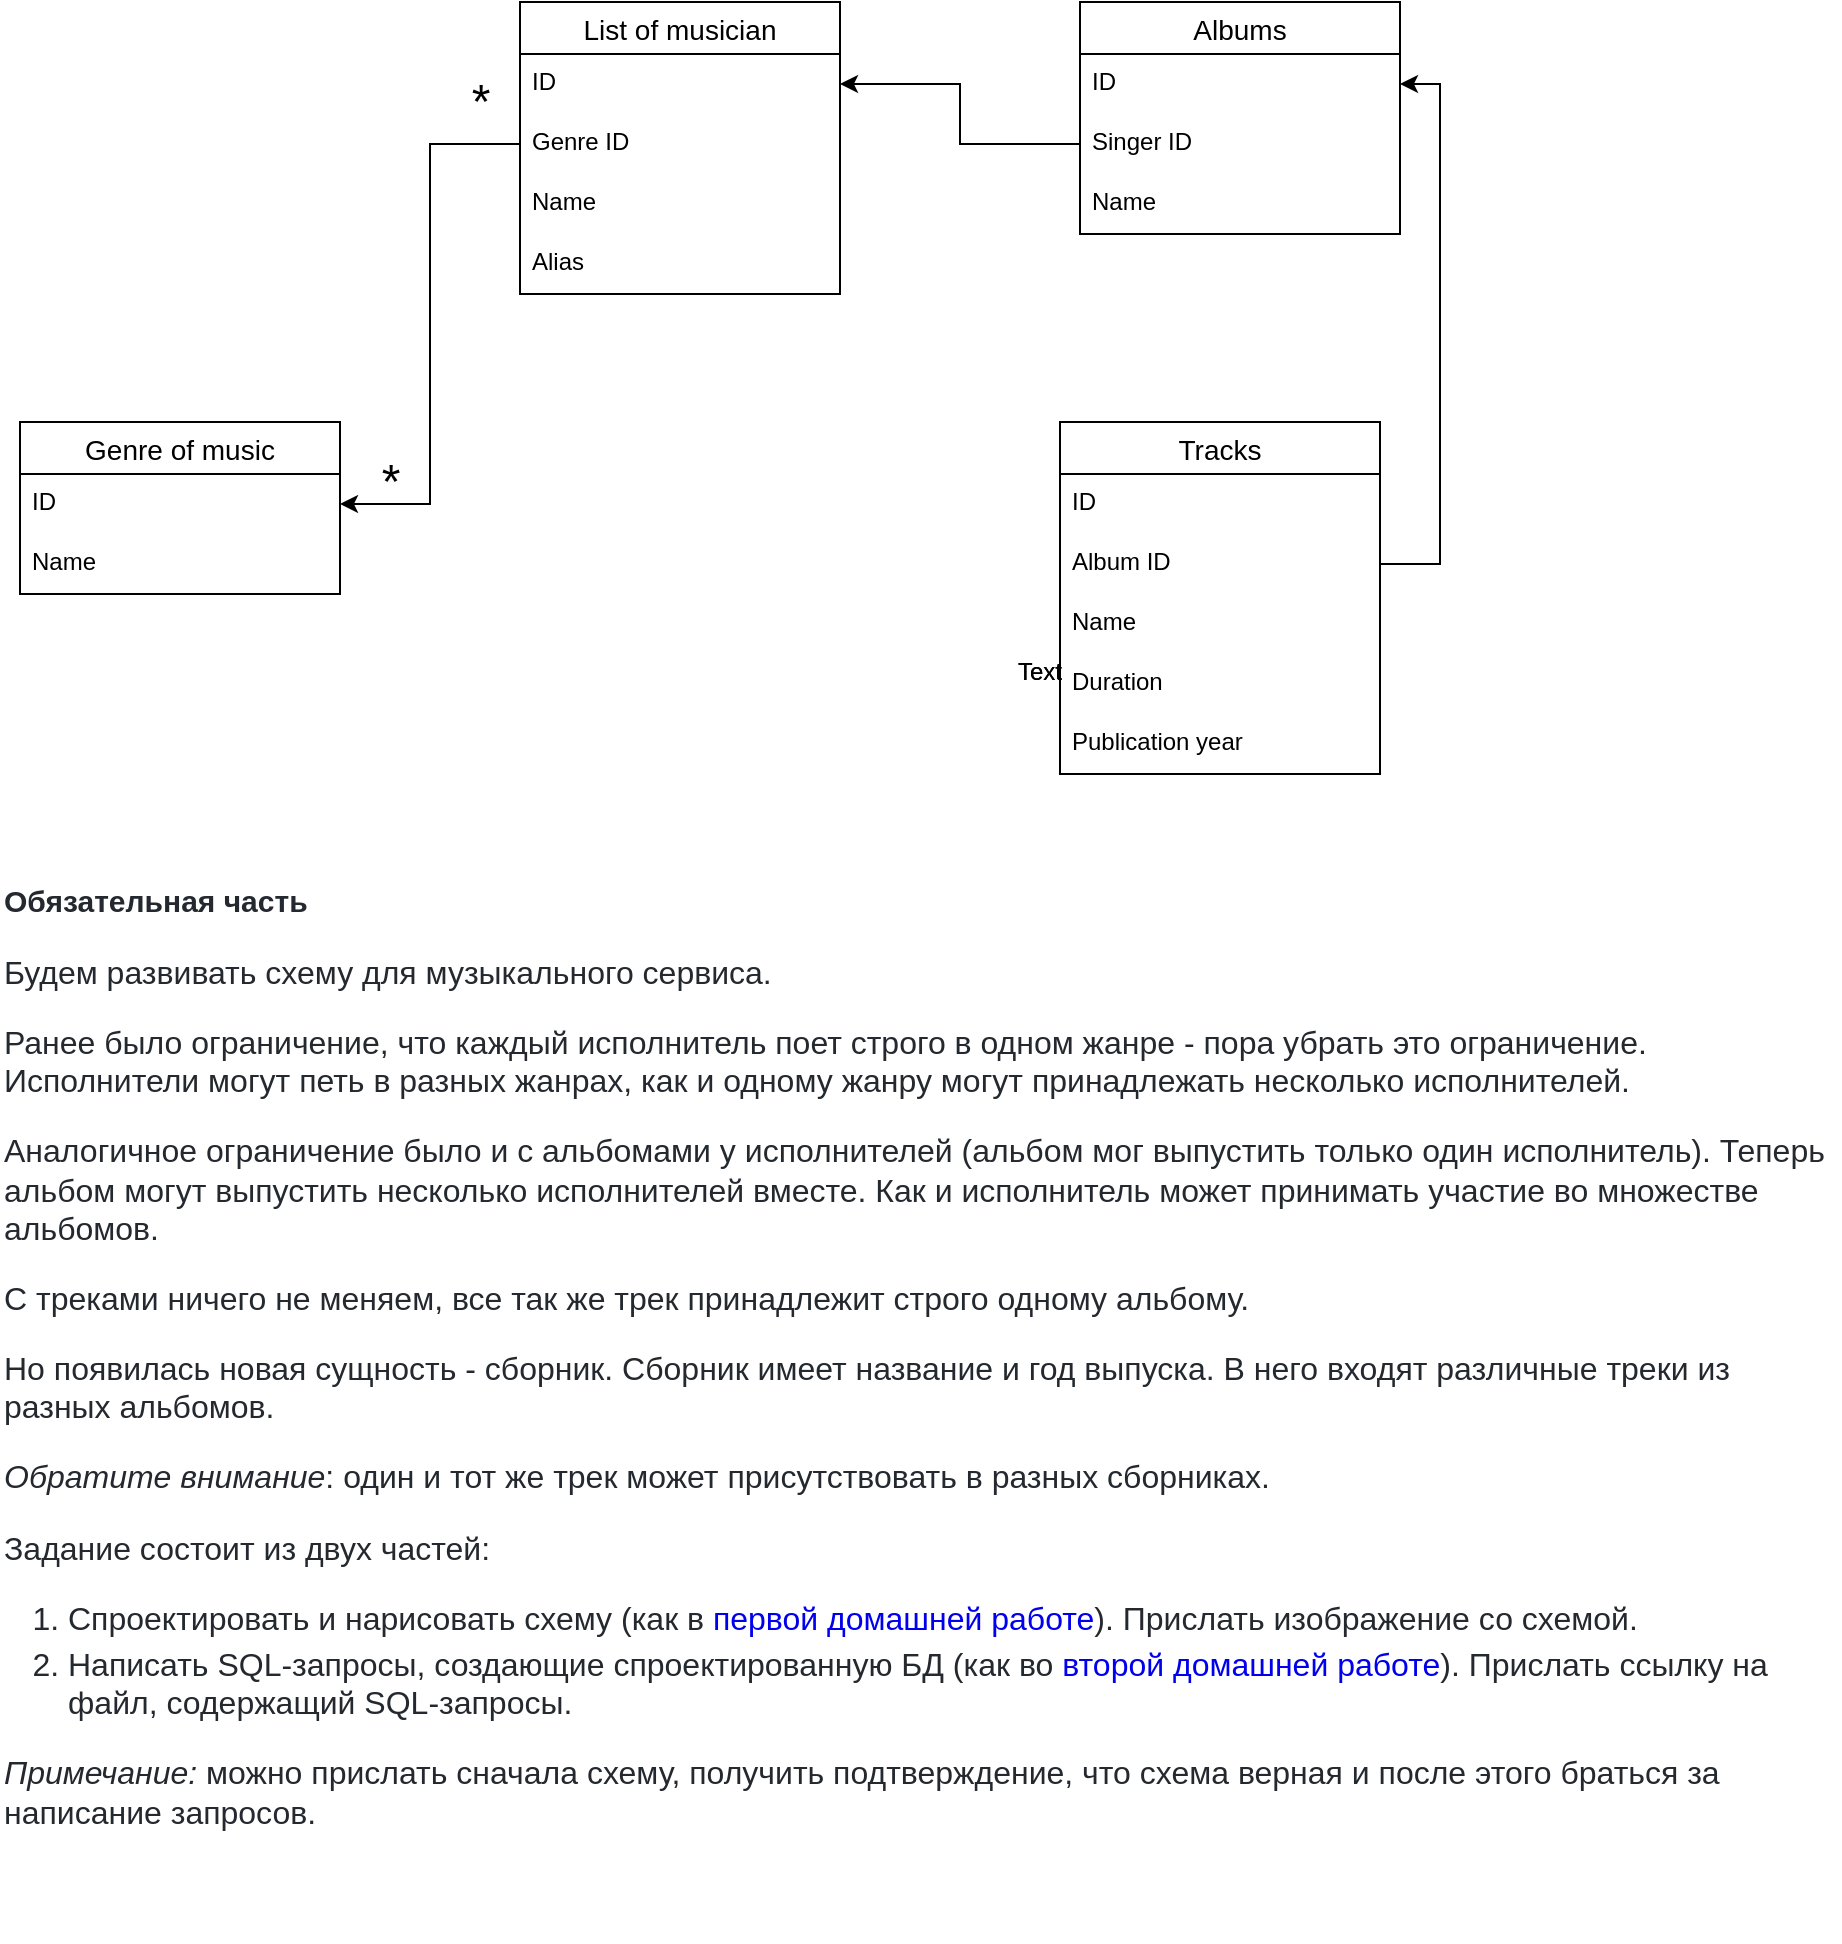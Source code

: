 <mxfile version="17.1.3" type="device"><diagram id="rRos2Zepw5WC1ugC48Ka" name="Page-1"><mxGraphModel dx="1360" dy="745" grid="1" gridSize="10" guides="1" tooltips="1" connect="1" arrows="1" fold="1" page="1" pageScale="1" pageWidth="827" pageHeight="1169" math="0" shadow="0"><root><mxCell id="0"/><mxCell id="1" parent="0"/><mxCell id="qPXXQl_hM80xqU7qN1pB-14" value="List of musician" style="swimlane;fontStyle=0;childLayout=stackLayout;horizontal=1;startSize=26;horizontalStack=0;resizeParent=1;resizeParentMax=0;resizeLast=0;collapsible=1;marginBottom=0;align=center;fontSize=14;" parent="1" vertex="1"><mxGeometry x="290" y="20" width="160" height="146" as="geometry"/></mxCell><mxCell id="qPXXQl_hM80xqU7qN1pB-15" value="ID  " style="text;strokeColor=none;fillColor=none;spacingLeft=4;spacingRight=4;overflow=hidden;rotatable=0;points=[[0,0.5],[1,0.5]];portConstraint=eastwest;fontSize=12;" parent="qPXXQl_hM80xqU7qN1pB-14" vertex="1"><mxGeometry y="26" width="160" height="30" as="geometry"/></mxCell><mxCell id="HRVcb6yTXYy6HKknI7Gy-8" value="Genre ID" style="text;strokeColor=none;fillColor=none;spacingLeft=4;spacingRight=4;overflow=hidden;rotatable=0;points=[[0,0.5],[1,0.5]];portConstraint=eastwest;fontSize=12;" parent="qPXXQl_hM80xqU7qN1pB-14" vertex="1"><mxGeometry y="56" width="160" height="30" as="geometry"/></mxCell><mxCell id="qPXXQl_hM80xqU7qN1pB-16" value="Name" style="text;strokeColor=none;fillColor=none;spacingLeft=4;spacingRight=4;overflow=hidden;rotatable=0;points=[[0,0.5],[1,0.5]];portConstraint=eastwest;fontSize=12;" parent="qPXXQl_hM80xqU7qN1pB-14" vertex="1"><mxGeometry y="86" width="160" height="30" as="geometry"/></mxCell><mxCell id="qPXXQl_hM80xqU7qN1pB-17" value="Alias" style="text;strokeColor=none;fillColor=none;spacingLeft=4;spacingRight=4;overflow=hidden;rotatable=0;points=[[0,0.5],[1,0.5]];portConstraint=eastwest;fontSize=12;" parent="qPXXQl_hM80xqU7qN1pB-14" vertex="1"><mxGeometry y="116" width="160" height="30" as="geometry"/></mxCell><mxCell id="qPXXQl_hM80xqU7qN1pB-19" value="Albums" style="swimlane;fontStyle=0;childLayout=stackLayout;horizontal=1;startSize=26;horizontalStack=0;resizeParent=1;resizeParentMax=0;resizeLast=0;collapsible=1;marginBottom=0;align=center;fontSize=14;" parent="1" vertex="1"><mxGeometry x="570" y="20" width="160" height="116" as="geometry"/></mxCell><mxCell id="qPXXQl_hM80xqU7qN1pB-20" value="ID" style="text;strokeColor=none;fillColor=none;spacingLeft=4;spacingRight=4;overflow=hidden;rotatable=0;points=[[0,0.5],[1,0.5]];portConstraint=eastwest;fontSize=12;" parent="qPXXQl_hM80xqU7qN1pB-19" vertex="1"><mxGeometry y="26" width="160" height="30" as="geometry"/></mxCell><mxCell id="qPXXQl_hM80xqU7qN1pB-21" value="Singer ID" style="text;strokeColor=none;fillColor=none;spacingLeft=4;spacingRight=4;overflow=hidden;rotatable=0;points=[[0,0.5],[1,0.5]];portConstraint=eastwest;fontSize=12;" parent="qPXXQl_hM80xqU7qN1pB-19" vertex="1"><mxGeometry y="56" width="160" height="30" as="geometry"/></mxCell><mxCell id="qPXXQl_hM80xqU7qN1pB-22" value="Name" style="text;strokeColor=none;fillColor=none;spacingLeft=4;spacingRight=4;overflow=hidden;rotatable=0;points=[[0,0.5],[1,0.5]];portConstraint=eastwest;fontSize=12;" parent="qPXXQl_hM80xqU7qN1pB-19" vertex="1"><mxGeometry y="86" width="160" height="30" as="geometry"/></mxCell><mxCell id="qPXXQl_hM80xqU7qN1pB-25" value="Tracks" style="swimlane;fontStyle=0;childLayout=stackLayout;horizontal=1;startSize=26;horizontalStack=0;resizeParent=1;resizeParentMax=0;resizeLast=0;collapsible=1;marginBottom=0;align=center;fontSize=14;" parent="1" vertex="1"><mxGeometry x="560" y="230" width="160" height="176" as="geometry"/></mxCell><mxCell id="qPXXQl_hM80xqU7qN1pB-26" value="ID  " style="text;strokeColor=none;fillColor=none;spacingLeft=4;spacingRight=4;overflow=hidden;rotatable=0;points=[[0,0.5],[1,0.5]];portConstraint=eastwest;fontSize=12;" parent="qPXXQl_hM80xqU7qN1pB-25" vertex="1"><mxGeometry y="26" width="160" height="30" as="geometry"/></mxCell><mxCell id="qPXXQl_hM80xqU7qN1pB-27" value="Album ID" style="text;strokeColor=none;fillColor=none;spacingLeft=4;spacingRight=4;overflow=hidden;rotatable=0;points=[[0,0.5],[1,0.5]];portConstraint=eastwest;fontSize=12;" parent="qPXXQl_hM80xqU7qN1pB-25" vertex="1"><mxGeometry y="56" width="160" height="30" as="geometry"/></mxCell><mxCell id="qPXXQl_hM80xqU7qN1pB-28" value="Name" style="text;strokeColor=none;fillColor=none;spacingLeft=4;spacingRight=4;overflow=hidden;rotatable=0;points=[[0,0.5],[1,0.5]];portConstraint=eastwest;fontSize=12;" parent="qPXXQl_hM80xqU7qN1pB-25" vertex="1"><mxGeometry y="86" width="160" height="30" as="geometry"/></mxCell><mxCell id="qPXXQl_hM80xqU7qN1pB-29" value="Duration" style="text;strokeColor=none;fillColor=none;spacingLeft=4;spacingRight=4;overflow=hidden;rotatable=0;points=[[0,0.5],[1,0.5]];portConstraint=eastwest;fontSize=12;" parent="qPXXQl_hM80xqU7qN1pB-25" vertex="1"><mxGeometry y="116" width="160" height="30" as="geometry"/></mxCell><mxCell id="qPXXQl_hM80xqU7qN1pB-30" value="Publication year" style="text;strokeColor=none;fillColor=none;spacingLeft=4;spacingRight=4;overflow=hidden;rotatable=0;points=[[0,0.5],[1,0.5]];portConstraint=eastwest;fontSize=12;" parent="qPXXQl_hM80xqU7qN1pB-25" vertex="1"><mxGeometry y="146" width="160" height="30" as="geometry"/></mxCell><mxCell id="HRVcb6yTXYy6HKknI7Gy-2" value="Genre of music" style="swimlane;fontStyle=0;childLayout=stackLayout;horizontal=1;startSize=26;horizontalStack=0;resizeParent=1;resizeParentMax=0;resizeLast=0;collapsible=1;marginBottom=0;align=center;fontSize=14;" parent="1" vertex="1"><mxGeometry x="40" y="230" width="160" height="86" as="geometry"/></mxCell><mxCell id="HRVcb6yTXYy6HKknI7Gy-3" value="ID  " style="text;strokeColor=none;fillColor=none;spacingLeft=4;spacingRight=4;overflow=hidden;rotatable=0;points=[[0,0.5],[1,0.5]];portConstraint=eastwest;fontSize=12;" parent="HRVcb6yTXYy6HKknI7Gy-2" vertex="1"><mxGeometry y="26" width="160" height="30" as="geometry"/></mxCell><mxCell id="HRVcb6yTXYy6HKknI7Gy-4" value="Name" style="text;strokeColor=none;fillColor=none;spacingLeft=4;spacingRight=4;overflow=hidden;rotatable=0;points=[[0,0.5],[1,0.5]];portConstraint=eastwest;fontSize=12;" parent="HRVcb6yTXYy6HKknI7Gy-2" vertex="1"><mxGeometry y="56" width="160" height="30" as="geometry"/></mxCell><mxCell id="1M1hPRlBxnMLli9iAXYv-1" style="edgeStyle=orthogonalEdgeStyle;rounded=0;orthogonalLoop=1;jettySize=auto;html=1;exitX=0;exitY=0.5;exitDx=0;exitDy=0;entryX=1;entryY=0.5;entryDx=0;entryDy=0;" parent="1" source="HRVcb6yTXYy6HKknI7Gy-8" target="HRVcb6yTXYy6HKknI7Gy-3" edge="1"><mxGeometry relative="1" as="geometry"/></mxCell><mxCell id="1M1hPRlBxnMLli9iAXYv-2" style="edgeStyle=orthogonalEdgeStyle;rounded=0;orthogonalLoop=1;jettySize=auto;html=1;exitX=0;exitY=0.5;exitDx=0;exitDy=0;entryX=1;entryY=0.5;entryDx=0;entryDy=0;" parent="1" source="qPXXQl_hM80xqU7qN1pB-21" target="qPXXQl_hM80xqU7qN1pB-15" edge="1"><mxGeometry relative="1" as="geometry"/></mxCell><mxCell id="1M1hPRlBxnMLli9iAXYv-3" style="edgeStyle=orthogonalEdgeStyle;rounded=0;orthogonalLoop=1;jettySize=auto;html=1;exitX=1;exitY=0.5;exitDx=0;exitDy=0;entryX=1;entryY=0.5;entryDx=0;entryDy=0;" parent="1" source="qPXXQl_hM80xqU7qN1pB-27" target="qPXXQl_hM80xqU7qN1pB-20" edge="1"><mxGeometry relative="1" as="geometry"/></mxCell><mxCell id="zXBANcprRgv61v8Pdks2-1" value="&lt;h3 dir=&quot;auto&quot; style=&quot;box-sizing: border-box; margin-top: 24px; margin-bottom: 16px; font-size: 1.25em; font-weight: 600; line-height: 1.25; color: rgb(36, 41, 47); font-style: normal; letter-spacing: normal; text-indent: 0px; text-transform: none; word-spacing: 0px; background-color: rgb(255, 255, 255);&quot;&gt;Обязательная часть&lt;/h3&gt;&lt;p dir=&quot;auto&quot; style=&quot;box-sizing: border-box; margin-top: 0px; margin-bottom: 16px; color: rgb(36, 41, 47); font-size: 16px; font-style: normal; font-weight: 400; letter-spacing: normal; text-indent: 0px; text-transform: none; word-spacing: 0px; background-color: rgb(255, 255, 255);&quot;&gt;Будем развивать схему для музыкального сервиса.&lt;/p&gt;&lt;p dir=&quot;auto&quot; style=&quot;box-sizing: border-box; margin-top: 0px; margin-bottom: 16px; color: rgb(36, 41, 47); font-size: 16px; font-style: normal; font-weight: 400; letter-spacing: normal; text-indent: 0px; text-transform: none; word-spacing: 0px; background-color: rgb(255, 255, 255);&quot;&gt;Ранее было ограничение, что каждый исполнитель поет строго в одном жанре - пора убрать это ограничение. Исполнители могут петь в разных жанрах, как и одному жанру могут принадлежать несколько исполнителей.&lt;/p&gt;&lt;p dir=&quot;auto&quot; style=&quot;box-sizing: border-box; margin-top: 0px; margin-bottom: 16px; color: rgb(36, 41, 47); font-size: 16px; font-style: normal; font-weight: 400; letter-spacing: normal; text-indent: 0px; text-transform: none; word-spacing: 0px; background-color: rgb(255, 255, 255);&quot;&gt;Аналогичное ограничение было и с альбомами у исполнителей (альбом мог выпустить только один исполнитель). Теперь альбом могут выпустить несколько исполнителей вместе. Как и исполнитель может принимать участие во множестве альбомов.&lt;/p&gt;&lt;p dir=&quot;auto&quot; style=&quot;box-sizing: border-box; margin-top: 0px; margin-bottom: 16px; color: rgb(36, 41, 47); font-size: 16px; font-style: normal; font-weight: 400; letter-spacing: normal; text-indent: 0px; text-transform: none; word-spacing: 0px; background-color: rgb(255, 255, 255);&quot;&gt;С треками ничего не меняем, все так же трек принадлежит строго одному альбому.&lt;/p&gt;&lt;p dir=&quot;auto&quot; style=&quot;box-sizing: border-box; margin-top: 0px; margin-bottom: 16px; color: rgb(36, 41, 47); font-size: 16px; font-style: normal; font-weight: 400; letter-spacing: normal; text-indent: 0px; text-transform: none; word-spacing: 0px; background-color: rgb(255, 255, 255);&quot;&gt;Но появилась новая сущность - сборник. Сборник имеет название и год выпуска. В него входят различные треки из разных альбомов.&lt;/p&gt;&lt;p dir=&quot;auto&quot; style=&quot;box-sizing: border-box; margin-top: 0px; margin-bottom: 16px; color: rgb(36, 41, 47); font-size: 16px; font-style: normal; font-weight: 400; letter-spacing: normal; text-indent: 0px; text-transform: none; word-spacing: 0px; background-color: rgb(255, 255, 255);&quot;&gt;&lt;em style=&quot;box-sizing: border-box&quot;&gt;Обратите внимание&lt;/em&gt;: один и тот же трек может присутствовать в разных сборниках.&lt;/p&gt;&lt;p dir=&quot;auto&quot; style=&quot;box-sizing: border-box; margin-top: 0px; margin-bottom: 16px; color: rgb(36, 41, 47); font-size: 16px; font-style: normal; font-weight: 400; letter-spacing: normal; text-indent: 0px; text-transform: none; word-spacing: 0px; background-color: rgb(255, 255, 255);&quot;&gt;Задание состоит из двух частей:&lt;/p&gt;&lt;ol dir=&quot;auto&quot; style=&quot;box-sizing: border-box; padding-left: 2em; margin-top: 0px; margin-bottom: 16px; color: rgb(36, 41, 47); font-size: 16px; font-style: normal; font-weight: 400; letter-spacing: normal; text-indent: 0px; text-transform: none; word-spacing: 0px; background-color: rgb(255, 255, 255);&quot;&gt;&lt;li style=&quot;box-sizing: border-box&quot;&gt;Спроектировать и нарисовать схему (как в&lt;span&gt;&amp;nbsp;&lt;/span&gt;&lt;a href=&quot;https://github.com/netology-code/py-homeworks-db/blob/master/introduction&quot; style=&quot;box-sizing: border-box ; background-color: transparent ; text-decoration: none&quot;&gt;первой домашней работе&lt;/a&gt;). Прислать изображение со схемой.&lt;/li&gt;&lt;li style=&quot;box-sizing: border-box ; margin-top: 0.25em&quot;&gt;Написать SQL-запросы, создающие спроектированную БД (как во&lt;span&gt;&amp;nbsp;&lt;/span&gt;&lt;a href=&quot;https://github.com/netology-code/py-homeworks-db/blob/master/creation&quot; style=&quot;box-sizing: border-box ; background-color: transparent ; text-decoration: none&quot;&gt;второй домашней работе&lt;/a&gt;). Прислать ссылку на файл, содержащий SQL-запросы.&lt;/li&gt;&lt;/ol&gt;&lt;p dir=&quot;auto&quot; style=&quot;box-sizing: border-box; margin-top: 0px; margin-bottom: 16px; color: rgb(36, 41, 47); font-size: 16px; font-style: normal; font-weight: 400; letter-spacing: normal; text-indent: 0px; text-transform: none; word-spacing: 0px; background-color: rgb(255, 255, 255);&quot;&gt;&lt;em style=&quot;box-sizing: border-box&quot;&gt;Примечание:&lt;/em&gt;&lt;span&gt;&amp;nbsp;&lt;/span&gt;можно прислать сначала схему, получить подтверждение, что схема верная и после этого браться за написание запросов.&lt;/p&gt;" style="text;whiteSpace=wrap;html=1;" vertex="1" parent="1"><mxGeometry x="30" y="430" width="920" height="560" as="geometry"/></mxCell><mxCell id="zXBANcprRgv61v8Pdks2-2" value="Text" style="text;html=1;strokeColor=none;fillColor=none;align=center;verticalAlign=middle;whiteSpace=wrap;rounded=0;" vertex="1" parent="1"><mxGeometry x="520" y="340" width="60" height="30" as="geometry"/></mxCell><mxCell id="zXBANcprRgv61v8Pdks2-3" value="Text" style="text;html=1;strokeColor=none;fillColor=none;align=center;verticalAlign=middle;whiteSpace=wrap;rounded=0;" vertex="1" parent="1"><mxGeometry x="520" y="340" width="60" height="30" as="geometry"/></mxCell><mxCell id="zXBANcprRgv61v8Pdks2-4" value="&lt;font style=&quot;font-size: 24px&quot;&gt;*&lt;/font&gt;" style="text;html=1;align=center;verticalAlign=middle;resizable=0;points=[];autosize=1;strokeColor=none;fillColor=none;" vertex="1" parent="1"><mxGeometry x="260" y="60" width="20" height="20" as="geometry"/></mxCell><mxCell id="zXBANcprRgv61v8Pdks2-5" value="&lt;font style=&quot;font-size: 24px&quot;&gt;*&lt;/font&gt;" style="text;html=1;align=center;verticalAlign=middle;resizable=0;points=[];autosize=1;strokeColor=none;fillColor=none;" vertex="1" parent="1"><mxGeometry x="215" y="250" width="20" height="20" as="geometry"/></mxCell></root></mxGraphModel></diagram></mxfile>